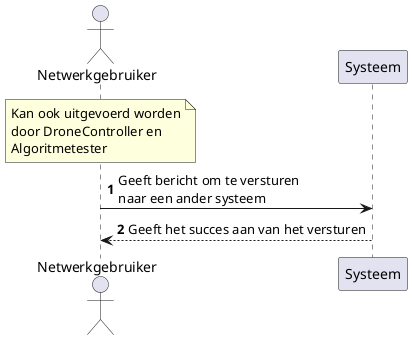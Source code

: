 @startuml

autonumber
actor "Netwerkgebruiker" as Zen
participant "Systeem" as sys

note over Zen: Kan ook uitgevoerd worden\ndoor DroneController en\nAlgoritmetester
Zen -> sys : Geeft bericht om te versturen\nnaar een ander systeem
Zen <-- sys : Geeft het succes aan van het versturen

@enduml